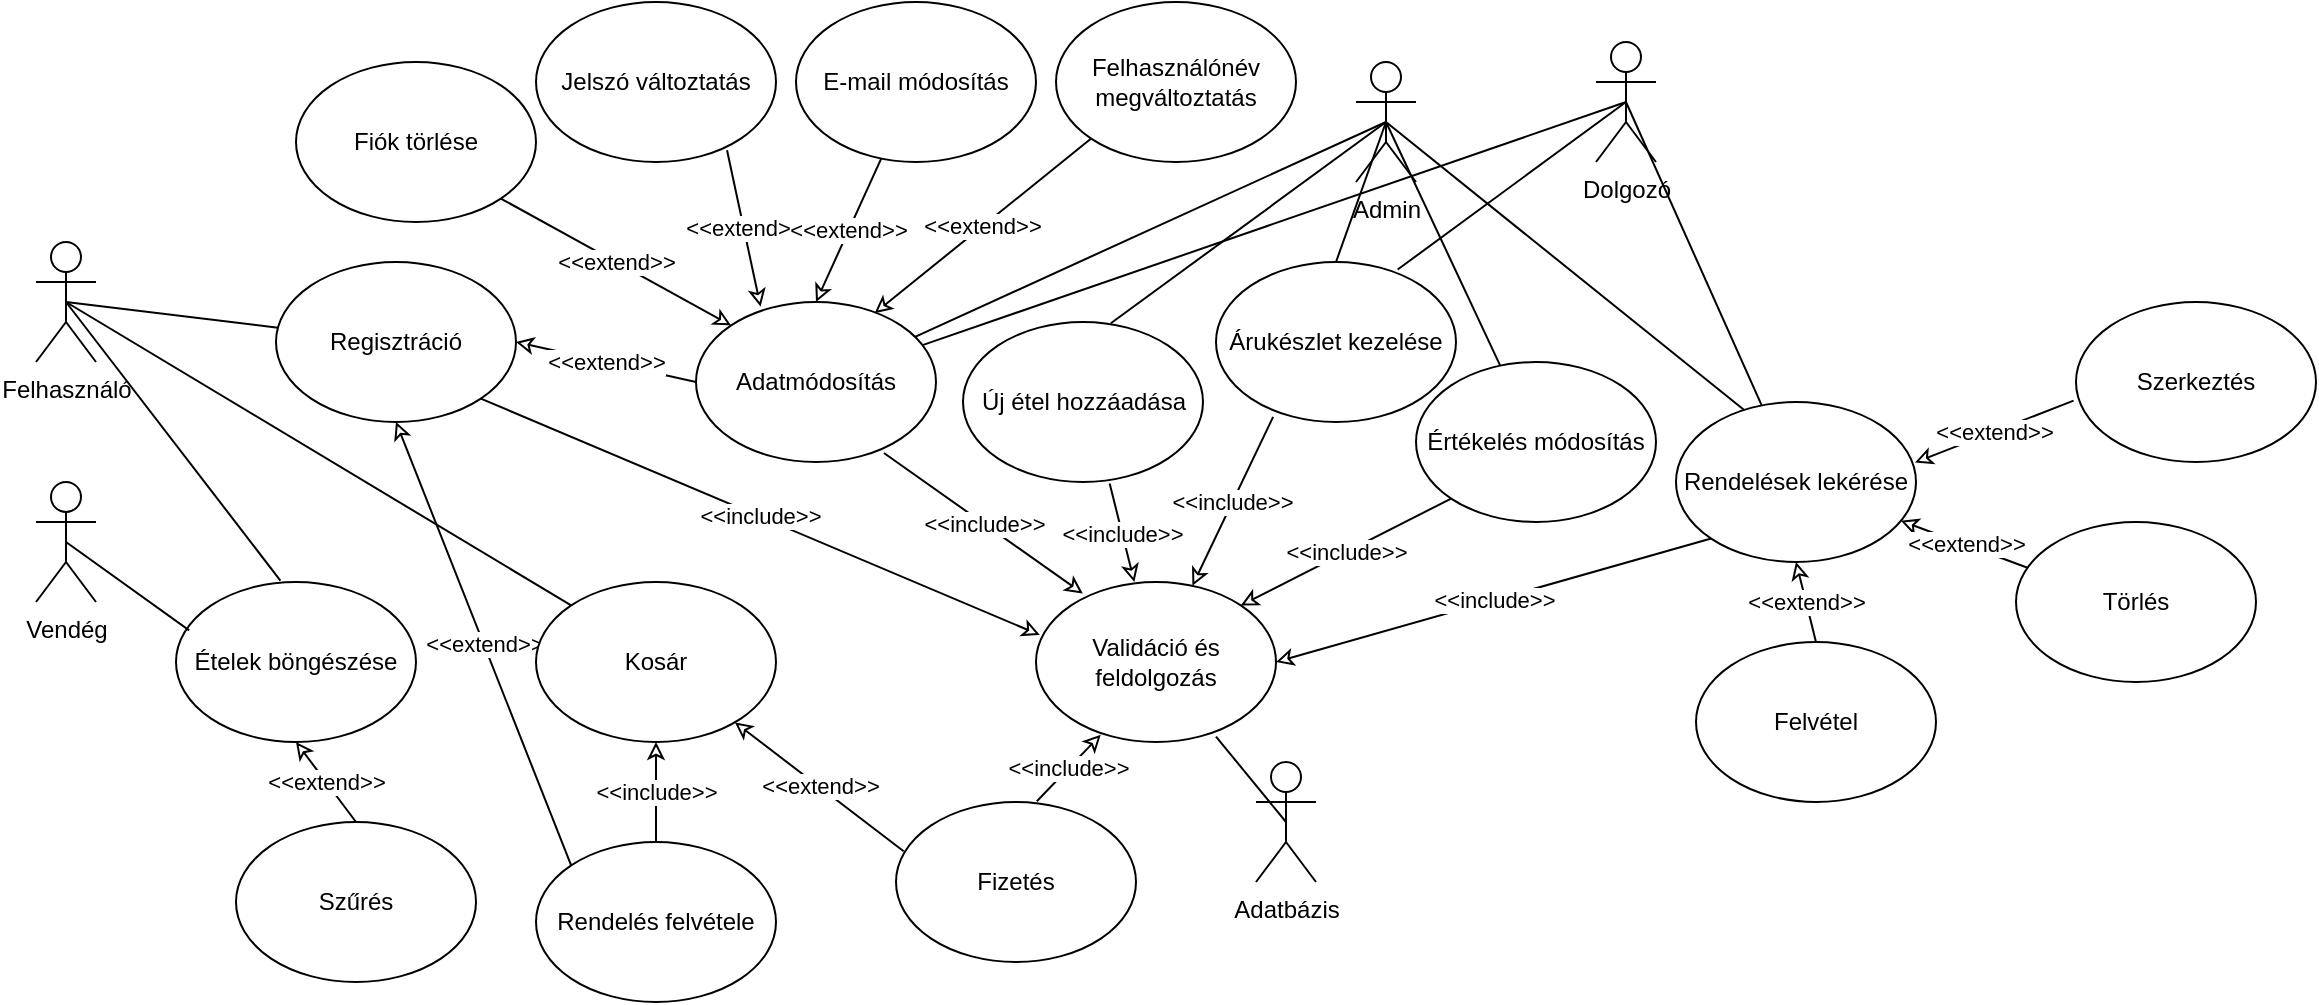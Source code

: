 <mxfile version="20.5.2" type="device"><diagram id="CfDhMgN3HZ7nRGt0cun6" name="Page-1"><mxGraphModel dx="1705" dy="481" grid="1" gridSize="10" guides="1" tooltips="1" connect="1" arrows="1" fold="1" page="1" pageScale="1" pageWidth="827" pageHeight="1169" math="0" shadow="0"><root><mxCell id="0"/><mxCell id="1" parent="0"/><mxCell id="wmzeSsfKtDHwOxKP0rpD-11" value="&amp;lt;&amp;lt;include&amp;gt;&amp;gt;" style="edgeStyle=none;rounded=0;orthogonalLoop=1;jettySize=auto;html=1;entryX=0.5;entryY=1;entryDx=0;entryDy=0;endArrow=classic;endFill=0;" edge="1" parent="1" source="cBYNua36dvkdO8y5Rm0t-1" target="wmzeSsfKtDHwOxKP0rpD-9"><mxGeometry relative="1" as="geometry"/></mxCell><mxCell id="cBYNua36dvkdO8y5Rm0t-1" value="Rendelés felvétele" style="ellipse;whiteSpace=wrap;html=1;" parent="1" vertex="1"><mxGeometry x="200" y="430" width="120" height="80" as="geometry"/></mxCell><mxCell id="wmzeSsfKtDHwOxKP0rpD-17" value="&amp;lt;&amp;lt;include&amp;gt;&amp;gt;" style="edgeStyle=none;rounded=0;orthogonalLoop=1;jettySize=auto;html=1;exitX=1;exitY=1;exitDx=0;exitDy=0;entryX=0.016;entryY=0.331;entryDx=0;entryDy=0;entryPerimeter=0;endArrow=classic;endFill=0;" edge="1" parent="1" source="cBYNua36dvkdO8y5Rm0t-2" target="wmzeSsfKtDHwOxKP0rpD-13"><mxGeometry relative="1" as="geometry"/></mxCell><mxCell id="cBYNua36dvkdO8y5Rm0t-2" value="Regisztráció" style="ellipse;whiteSpace=wrap;html=1;" parent="1" vertex="1"><mxGeometry x="70" y="140" width="120" height="80" as="geometry"/></mxCell><mxCell id="wmzeSsfKtDHwOxKP0rpD-2" style="edgeStyle=none;rounded=0;orthogonalLoop=1;jettySize=auto;html=1;exitX=0.5;exitY=0.5;exitDx=0;exitDy=0;exitPerimeter=0;entryX=0.5;entryY=0;entryDx=0;entryDy=0;endArrow=none;endFill=0;startArrow=none;" edge="1" parent="1" source="cBYNua36dvkdO8y5Rm0t-396"><mxGeometry relative="1" as="geometry"><mxPoint x="80" y="350" as="targetPoint"/></mxGeometry></mxCell><mxCell id="wmzeSsfKtDHwOxKP0rpD-10" style="edgeStyle=none;rounded=0;orthogonalLoop=1;jettySize=auto;html=1;exitX=0.5;exitY=0.5;exitDx=0;exitDy=0;exitPerimeter=0;entryX=0;entryY=0;entryDx=0;entryDy=0;endArrow=none;endFill=0;" edge="1" parent="1" source="cBYNua36dvkdO8y5Rm0t-5" target="wmzeSsfKtDHwOxKP0rpD-9"><mxGeometry relative="1" as="geometry"/></mxCell><mxCell id="wmzeSsfKtDHwOxKP0rpD-18" style="edgeStyle=none;rounded=0;orthogonalLoop=1;jettySize=auto;html=1;exitX=0.5;exitY=0.5;exitDx=0;exitDy=0;exitPerimeter=0;endArrow=none;endFill=0;" edge="1" parent="1" source="cBYNua36dvkdO8y5Rm0t-5" target="cBYNua36dvkdO8y5Rm0t-2"><mxGeometry relative="1" as="geometry"/></mxCell><mxCell id="cBYNua36dvkdO8y5Rm0t-5" value="Felhasználó" style="shape=umlActor;verticalLabelPosition=bottom;verticalAlign=top;html=1;outlineConnect=0;" parent="1" vertex="1"><mxGeometry x="-50" y="130" width="30" height="60" as="geometry"/></mxCell><mxCell id="wmzeSsfKtDHwOxKP0rpD-26" style="edgeStyle=none;rounded=0;orthogonalLoop=1;jettySize=auto;html=1;exitX=0.5;exitY=0.5;exitDx=0;exitDy=0;exitPerimeter=0;endArrow=none;endFill=0;entryX=0.75;entryY=0.966;entryDx=0;entryDy=0;entryPerimeter=0;" edge="1" parent="1" source="cBYNua36dvkdO8y5Rm0t-11" target="wmzeSsfKtDHwOxKP0rpD-13"><mxGeometry relative="1" as="geometry"><mxPoint x="560" y="360" as="targetPoint"/></mxGeometry></mxCell><mxCell id="cBYNua36dvkdO8y5Rm0t-11" value="Adatbázis" style="shape=umlActor;verticalLabelPosition=bottom;verticalAlign=top;html=1;outlineConnect=0;" parent="1" vertex="1"><mxGeometry x="560" y="390" width="30" height="60" as="geometry"/></mxCell><mxCell id="wmzeSsfKtDHwOxKP0rpD-8" value="&amp;lt;&amp;lt;extend&amp;gt;&amp;gt;" style="edgeStyle=none;rounded=0;orthogonalLoop=1;jettySize=auto;html=1;endArrow=classic;endFill=0;exitX=0.032;exitY=0.308;exitDx=0;exitDy=0;exitPerimeter=0;" edge="1" parent="1" source="cBYNua36dvkdO8y5Rm0t-20" target="wmzeSsfKtDHwOxKP0rpD-9"><mxGeometry relative="1" as="geometry"><mxPoint x="510" y="510" as="sourcePoint"/><Array as="points"/></mxGeometry></mxCell><mxCell id="wmzeSsfKtDHwOxKP0rpD-14" value="&amp;lt;&amp;lt;include&amp;gt;&amp;gt;" style="edgeStyle=none;rounded=0;orthogonalLoop=1;jettySize=auto;html=1;exitX=0.587;exitY=-0.005;exitDx=0;exitDy=0;entryX=0.27;entryY=0.954;entryDx=0;entryDy=0;entryPerimeter=0;endArrow=classic;endFill=0;exitPerimeter=0;" edge="1" parent="1" source="cBYNua36dvkdO8y5Rm0t-20" target="wmzeSsfKtDHwOxKP0rpD-13"><mxGeometry relative="1" as="geometry"/></mxCell><mxCell id="cBYNua36dvkdO8y5Rm0t-20" value="Fizetés" style="ellipse;whiteSpace=wrap;html=1;" parent="1" vertex="1"><mxGeometry x="380" y="410" width="120" height="80" as="geometry"/></mxCell><mxCell id="wmzeSsfKtDHwOxKP0rpD-12" style="edgeStyle=none;rounded=0;orthogonalLoop=1;jettySize=auto;html=1;exitX=0.5;exitY=0.5;exitDx=0;exitDy=0;exitPerimeter=0;entryX=0.616;entryY=0.008;entryDx=0;entryDy=0;endArrow=none;endFill=0;entryPerimeter=0;" edge="1" parent="1" source="cBYNua36dvkdO8y5Rm0t-46" target="cBYNua36dvkdO8y5Rm0t-406"><mxGeometry relative="1" as="geometry"/></mxCell><mxCell id="wmzeSsfKtDHwOxKP0rpD-23" style="edgeStyle=none;rounded=0;orthogonalLoop=1;jettySize=auto;html=1;exitX=0.5;exitY=0.5;exitDx=0;exitDy=0;exitPerimeter=0;endArrow=none;endFill=0;" edge="1" parent="1" source="cBYNua36dvkdO8y5Rm0t-46" target="cBYNua36dvkdO8y5Rm0t-47"><mxGeometry relative="1" as="geometry"/></mxCell><mxCell id="wmzeSsfKtDHwOxKP0rpD-35" style="edgeStyle=none;rounded=0;orthogonalLoop=1;jettySize=auto;html=1;exitX=0.5;exitY=0.5;exitDx=0;exitDy=0;exitPerimeter=0;entryX=0.5;entryY=0;entryDx=0;entryDy=0;endArrow=none;endFill=0;" edge="1" parent="1" source="cBYNua36dvkdO8y5Rm0t-46" target="wmzeSsfKtDHwOxKP0rpD-34"><mxGeometry relative="1" as="geometry"/></mxCell><mxCell id="wmzeSsfKtDHwOxKP0rpD-38" style="edgeStyle=none;rounded=0;orthogonalLoop=1;jettySize=auto;html=1;exitX=0.5;exitY=0.5;exitDx=0;exitDy=0;exitPerimeter=0;entryX=0.297;entryY=0.066;entryDx=0;entryDy=0;entryPerimeter=0;endArrow=none;endFill=0;" edge="1" parent="1" source="cBYNua36dvkdO8y5Rm0t-46" target="wmzeSsfKtDHwOxKP0rpD-37"><mxGeometry relative="1" as="geometry"/></mxCell><mxCell id="wmzeSsfKtDHwOxKP0rpD-58" style="edgeStyle=none;rounded=0;orthogonalLoop=1;jettySize=auto;html=1;exitX=0.5;exitY=0.5;exitDx=0;exitDy=0;exitPerimeter=0;endArrow=none;endFill=0;" edge="1" parent="1" source="cBYNua36dvkdO8y5Rm0t-46" target="wmzeSsfKtDHwOxKP0rpD-55"><mxGeometry relative="1" as="geometry"/></mxCell><mxCell id="cBYNua36dvkdO8y5Rm0t-46" value="Admin" style="shape=umlActor;verticalLabelPosition=bottom;verticalAlign=top;html=1;outlineConnect=0;" parent="1" vertex="1"><mxGeometry x="610" y="40" width="30" height="60" as="geometry"/></mxCell><mxCell id="wmzeSsfKtDHwOxKP0rpD-16" value="&amp;lt;&amp;lt;include&amp;gt;&amp;gt;" style="edgeStyle=none;rounded=0;orthogonalLoop=1;jettySize=auto;html=1;exitX=0.783;exitY=0.944;exitDx=0;exitDy=0;entryX=0.195;entryY=0.072;entryDx=0;entryDy=0;endArrow=classic;endFill=0;entryPerimeter=0;exitPerimeter=0;" edge="1" parent="1" source="cBYNua36dvkdO8y5Rm0t-47" target="wmzeSsfKtDHwOxKP0rpD-13"><mxGeometry relative="1" as="geometry"/></mxCell><mxCell id="wmzeSsfKtDHwOxKP0rpD-22" value="&amp;lt;&amp;lt;extend&amp;gt;&amp;gt;" style="edgeStyle=none;rounded=0;orthogonalLoop=1;jettySize=auto;html=1;exitX=0;exitY=0.5;exitDx=0;exitDy=0;entryX=1;entryY=0.5;entryDx=0;entryDy=0;endArrow=classic;endFill=0;" edge="1" parent="1" source="cBYNua36dvkdO8y5Rm0t-47" target="cBYNua36dvkdO8y5Rm0t-2"><mxGeometry relative="1" as="geometry"/></mxCell><mxCell id="cBYNua36dvkdO8y5Rm0t-47" value="Adatmódosítás" style="ellipse;whiteSpace=wrap;html=1;" parent="1" vertex="1"><mxGeometry x="280" y="160" width="120" height="80" as="geometry"/></mxCell><mxCell id="wmzeSsfKtDHwOxKP0rpD-7" value="&amp;lt;&amp;lt;extend&amp;gt;&amp;gt;" style="edgeStyle=none;rounded=0;orthogonalLoop=1;jettySize=auto;html=1;exitX=0;exitY=0;exitDx=0;exitDy=0;endArrow=classic;endFill=0;entryX=0.5;entryY=1;entryDx=0;entryDy=0;" edge="1" parent="1" source="cBYNua36dvkdO8y5Rm0t-1" target="cBYNua36dvkdO8y5Rm0t-2"><mxGeometry relative="1" as="geometry"><mxPoint x="122.426" y="418.284" as="targetPoint"/></mxGeometry></mxCell><mxCell id="wmzeSsfKtDHwOxKP0rpD-15" value="&amp;lt;&amp;lt;include&amp;gt;&amp;gt;" style="edgeStyle=none;rounded=0;orthogonalLoop=1;jettySize=auto;html=1;exitX=0.611;exitY=1.01;exitDx=0;exitDy=0;endArrow=classic;endFill=0;exitPerimeter=0;entryX=0.41;entryY=0;entryDx=0;entryDy=0;entryPerimeter=0;" edge="1" parent="1" source="cBYNua36dvkdO8y5Rm0t-406" target="wmzeSsfKtDHwOxKP0rpD-13"><mxGeometry relative="1" as="geometry"><mxPoint x="680" y="290" as="targetPoint"/></mxGeometry></mxCell><mxCell id="cBYNua36dvkdO8y5Rm0t-406" value="Új étel hozzáadása" style="ellipse;whiteSpace=wrap;html=1;" parent="1" vertex="1"><mxGeometry x="413.5" y="170" width="120" height="80" as="geometry"/></mxCell><mxCell id="wmzeSsfKtDHwOxKP0rpD-6" value="&amp;lt;&amp;lt;extend&amp;gt;&amp;gt;" style="edgeStyle=none;rounded=0;orthogonalLoop=1;jettySize=auto;html=1;exitX=0.5;exitY=0;exitDx=0;exitDy=0;endArrow=classic;endFill=0;entryX=0.5;entryY=1;entryDx=0;entryDy=0;" edge="1" parent="1" source="wmzeSsfKtDHwOxKP0rpD-3" target="cBYNua36dvkdO8y5Rm0t-396"><mxGeometry relative="1" as="geometry"><mxPoint x="90" y="500" as="sourcePoint"/><mxPoint x="83.63" y="429.927" as="targetPoint"/></mxGeometry></mxCell><mxCell id="wmzeSsfKtDHwOxKP0rpD-3" value="Szűrés" style="ellipse;whiteSpace=wrap;html=1;" vertex="1" parent="1"><mxGeometry x="50" y="420" width="120" height="80" as="geometry"/></mxCell><mxCell id="wmzeSsfKtDHwOxKP0rpD-9" value="Kosár" style="ellipse;whiteSpace=wrap;html=1;" vertex="1" parent="1"><mxGeometry x="200" y="300" width="120" height="80" as="geometry"/></mxCell><mxCell id="wmzeSsfKtDHwOxKP0rpD-13" value="Validáció és feldolgozás" style="ellipse;whiteSpace=wrap;html=1;" vertex="1" parent="1"><mxGeometry x="450" y="300" width="120" height="80" as="geometry"/></mxCell><mxCell id="wmzeSsfKtDHwOxKP0rpD-28" value="&amp;lt;&amp;lt;extend&amp;gt;&amp;gt;" style="edgeStyle=none;rounded=0;orthogonalLoop=1;jettySize=auto;html=1;exitX=1;exitY=1;exitDx=0;exitDy=0;entryX=0;entryY=0;entryDx=0;entryDy=0;endArrow=classic;endFill=0;" edge="1" parent="1" source="wmzeSsfKtDHwOxKP0rpD-27" target="cBYNua36dvkdO8y5Rm0t-47"><mxGeometry relative="1" as="geometry"/></mxCell><mxCell id="wmzeSsfKtDHwOxKP0rpD-27" value="Fiók törlése" style="ellipse;whiteSpace=wrap;html=1;" vertex="1" parent="1"><mxGeometry x="80" y="40" width="120" height="80" as="geometry"/></mxCell><mxCell id="cBYNua36dvkdO8y5Rm0t-396" value="Ételek böngészése" style="ellipse;whiteSpace=wrap;html=1;" parent="1" vertex="1"><mxGeometry x="20" y="300" width="120" height="80" as="geometry"/></mxCell><mxCell id="wmzeSsfKtDHwOxKP0rpD-29" value="" style="edgeStyle=none;rounded=0;orthogonalLoop=1;jettySize=auto;html=1;exitX=0.5;exitY=0.5;exitDx=0;exitDy=0;exitPerimeter=0;entryX=0.435;entryY=-0.009;entryDx=0;entryDy=0;endArrow=none;endFill=0;entryPerimeter=0;" edge="1" parent="1" source="cBYNua36dvkdO8y5Rm0t-5" target="cBYNua36dvkdO8y5Rm0t-396"><mxGeometry relative="1" as="geometry"><mxPoint x="65" y="240" as="sourcePoint"/><mxPoint x="80" y="350" as="targetPoint"/></mxGeometry></mxCell><mxCell id="wmzeSsfKtDHwOxKP0rpD-31" value="&amp;lt;&amp;lt;extend&amp;gt;&amp;gt;" style="edgeStyle=none;rounded=0;orthogonalLoop=1;jettySize=auto;html=1;endArrow=classic;endFill=0;entryX=0.269;entryY=0.029;entryDx=0;entryDy=0;entryPerimeter=0;exitX=0.796;exitY=0.927;exitDx=0;exitDy=0;exitPerimeter=0;" edge="1" parent="1" source="wmzeSsfKtDHwOxKP0rpD-30" target="cBYNua36dvkdO8y5Rm0t-47"><mxGeometry relative="1" as="geometry"><mxPoint x="300" y="100" as="sourcePoint"/></mxGeometry></mxCell><mxCell id="wmzeSsfKtDHwOxKP0rpD-30" value="Jelszó változtatás" style="ellipse;whiteSpace=wrap;html=1;" vertex="1" parent="1"><mxGeometry x="200" y="10" width="120" height="80" as="geometry"/></mxCell><mxCell id="wmzeSsfKtDHwOxKP0rpD-33" value="&amp;lt;&amp;lt;extend&amp;gt;&amp;gt;" style="edgeStyle=none;rounded=0;orthogonalLoop=1;jettySize=auto;html=1;endArrow=classic;endFill=0;entryX=0.5;entryY=0;entryDx=0;entryDy=0;" edge="1" parent="1" source="wmzeSsfKtDHwOxKP0rpD-32" target="cBYNua36dvkdO8y5Rm0t-47"><mxGeometry relative="1" as="geometry"/></mxCell><mxCell id="wmzeSsfKtDHwOxKP0rpD-32" value="E-mail módosítás" style="ellipse;whiteSpace=wrap;html=1;" vertex="1" parent="1"><mxGeometry x="330" y="10" width="120" height="80" as="geometry"/></mxCell><mxCell id="wmzeSsfKtDHwOxKP0rpD-36" value="&amp;lt;&amp;lt;include&amp;gt;&amp;gt;" style="edgeStyle=none;rounded=0;orthogonalLoop=1;jettySize=auto;html=1;exitX=0.238;exitY=0.968;exitDx=0;exitDy=0;endArrow=classic;endFill=0;exitPerimeter=0;" edge="1" parent="1" source="wmzeSsfKtDHwOxKP0rpD-34" target="wmzeSsfKtDHwOxKP0rpD-13"><mxGeometry relative="1" as="geometry"/></mxCell><mxCell id="wmzeSsfKtDHwOxKP0rpD-34" value="Árukészlet kezelése" style="ellipse;whiteSpace=wrap;html=1;" vertex="1" parent="1"><mxGeometry x="540" y="140" width="120" height="80" as="geometry"/></mxCell><mxCell id="wmzeSsfKtDHwOxKP0rpD-39" value="&amp;lt;&amp;lt;include&amp;gt;&amp;gt;" style="edgeStyle=none;rounded=0;orthogonalLoop=1;jettySize=auto;html=1;exitX=0;exitY=1;exitDx=0;exitDy=0;entryX=1;entryY=0.5;entryDx=0;entryDy=0;endArrow=classic;endFill=0;" edge="1" parent="1" source="wmzeSsfKtDHwOxKP0rpD-37" target="wmzeSsfKtDHwOxKP0rpD-13"><mxGeometry relative="1" as="geometry"/></mxCell><mxCell id="wmzeSsfKtDHwOxKP0rpD-37" value="Rendelések lekérése" style="ellipse;whiteSpace=wrap;html=1;" vertex="1" parent="1"><mxGeometry x="770" y="210" width="120" height="80" as="geometry"/></mxCell><mxCell id="wmzeSsfKtDHwOxKP0rpD-42" value="&amp;lt;&amp;lt;extend&amp;gt;&amp;gt;" style="edgeStyle=none;rounded=0;orthogonalLoop=1;jettySize=auto;html=1;exitX=0;exitY=1;exitDx=0;exitDy=0;entryX=0.744;entryY=0.07;entryDx=0;entryDy=0;entryPerimeter=0;endArrow=classic;endFill=0;" edge="1" parent="1" source="wmzeSsfKtDHwOxKP0rpD-41" target="cBYNua36dvkdO8y5Rm0t-47"><mxGeometry relative="1" as="geometry"/></mxCell><mxCell id="wmzeSsfKtDHwOxKP0rpD-41" value="Felhasználónév megváltoztatás" style="ellipse;whiteSpace=wrap;html=1;" vertex="1" parent="1"><mxGeometry x="460" y="10" width="120" height="80" as="geometry"/></mxCell><mxCell id="wmzeSsfKtDHwOxKP0rpD-44" style="edgeStyle=none;rounded=0;orthogonalLoop=1;jettySize=auto;html=1;exitX=0.5;exitY=0.5;exitDx=0;exitDy=0;exitPerimeter=0;endArrow=none;endFill=0;" edge="1" parent="1" source="wmzeSsfKtDHwOxKP0rpD-43" target="wmzeSsfKtDHwOxKP0rpD-37"><mxGeometry relative="1" as="geometry"/></mxCell><mxCell id="wmzeSsfKtDHwOxKP0rpD-45" style="edgeStyle=none;rounded=0;orthogonalLoop=1;jettySize=auto;html=1;exitX=0.5;exitY=0.5;exitDx=0;exitDy=0;exitPerimeter=0;endArrow=none;endFill=0;entryX=0.757;entryY=0.047;entryDx=0;entryDy=0;entryPerimeter=0;" edge="1" parent="1" source="wmzeSsfKtDHwOxKP0rpD-43" target="wmzeSsfKtDHwOxKP0rpD-34"><mxGeometry relative="1" as="geometry"><mxPoint x="620" y="150" as="targetPoint"/></mxGeometry></mxCell><mxCell id="wmzeSsfKtDHwOxKP0rpD-46" style="edgeStyle=none;rounded=0;orthogonalLoop=1;jettySize=auto;html=1;exitX=0.5;exitY=0.5;exitDx=0;exitDy=0;exitPerimeter=0;endArrow=none;endFill=0;" edge="1" parent="1" source="wmzeSsfKtDHwOxKP0rpD-43" target="cBYNua36dvkdO8y5Rm0t-47"><mxGeometry relative="1" as="geometry"/></mxCell><mxCell id="wmzeSsfKtDHwOxKP0rpD-43" value="Dolgozó" style="shape=umlActor;verticalLabelPosition=bottom;verticalAlign=top;html=1;outlineConnect=0;" vertex="1" parent="1"><mxGeometry x="730" y="30" width="30" height="60" as="geometry"/></mxCell><mxCell id="wmzeSsfKtDHwOxKP0rpD-48" value="&amp;lt;&amp;lt;extend&amp;gt;&amp;gt;" style="edgeStyle=none;rounded=0;orthogonalLoop=1;jettySize=auto;html=1;exitX=0.5;exitY=0;exitDx=0;exitDy=0;endArrow=classic;endFill=0;entryX=0.5;entryY=1;entryDx=0;entryDy=0;" edge="1" parent="1" source="wmzeSsfKtDHwOxKP0rpD-47" target="wmzeSsfKtDHwOxKP0rpD-37"><mxGeometry relative="1" as="geometry"><mxPoint x="850" y="290" as="targetPoint"/></mxGeometry></mxCell><mxCell id="wmzeSsfKtDHwOxKP0rpD-47" value="Felvétel" style="ellipse;whiteSpace=wrap;html=1;" vertex="1" parent="1"><mxGeometry x="780" y="330" width="120" height="80" as="geometry"/></mxCell><mxCell id="wmzeSsfKtDHwOxKP0rpD-50" style="edgeStyle=none;rounded=0;orthogonalLoop=1;jettySize=auto;html=1;entryX=0.055;entryY=0.302;entryDx=0;entryDy=0;entryPerimeter=0;endArrow=none;endFill=0;exitX=0.5;exitY=0.5;exitDx=0;exitDy=0;exitPerimeter=0;" edge="1" parent="1" source="wmzeSsfKtDHwOxKP0rpD-49" target="cBYNua36dvkdO8y5Rm0t-396"><mxGeometry relative="1" as="geometry"/></mxCell><mxCell id="wmzeSsfKtDHwOxKP0rpD-49" value="Vendég&lt;br&gt;" style="shape=umlActor;verticalLabelPosition=bottom;verticalAlign=top;html=1;outlineConnect=0;" vertex="1" parent="1"><mxGeometry x="-50" y="250" width="30" height="60" as="geometry"/></mxCell><mxCell id="wmzeSsfKtDHwOxKP0rpD-53" value="&amp;lt;&amp;lt;extend&amp;gt;&amp;gt;" style="edgeStyle=none;rounded=0;orthogonalLoop=1;jettySize=auto;html=1;exitX=0.065;exitY=0.295;exitDx=0;exitDy=0;endArrow=classic;endFill=0;exitPerimeter=0;" edge="1" parent="1" source="wmzeSsfKtDHwOxKP0rpD-51" target="wmzeSsfKtDHwOxKP0rpD-37"><mxGeometry relative="1" as="geometry"/></mxCell><mxCell id="wmzeSsfKtDHwOxKP0rpD-51" value="Törlés" style="ellipse;whiteSpace=wrap;html=1;" vertex="1" parent="1"><mxGeometry x="940" y="270" width="120" height="80" as="geometry"/></mxCell><mxCell id="wmzeSsfKtDHwOxKP0rpD-54" value="&amp;lt;&amp;lt;extend&amp;gt;&amp;gt;" style="edgeStyle=none;rounded=0;orthogonalLoop=1;jettySize=auto;html=1;exitX=-0.01;exitY=0.616;exitDx=0;exitDy=0;entryX=0.996;entryY=0.378;entryDx=0;entryDy=0;entryPerimeter=0;endArrow=classic;endFill=0;exitPerimeter=0;" edge="1" parent="1" source="wmzeSsfKtDHwOxKP0rpD-52" target="wmzeSsfKtDHwOxKP0rpD-37"><mxGeometry relative="1" as="geometry"/></mxCell><mxCell id="wmzeSsfKtDHwOxKP0rpD-52" value="Szerkeztés" style="ellipse;whiteSpace=wrap;html=1;" vertex="1" parent="1"><mxGeometry x="970" y="160" width="120" height="80" as="geometry"/></mxCell><mxCell id="wmzeSsfKtDHwOxKP0rpD-60" value="&amp;lt;&amp;lt;include&amp;gt;&amp;gt;" style="edgeStyle=none;rounded=0;orthogonalLoop=1;jettySize=auto;html=1;exitX=0;exitY=1;exitDx=0;exitDy=0;entryX=1;entryY=0;entryDx=0;entryDy=0;endArrow=classic;endFill=0;" edge="1" parent="1" source="wmzeSsfKtDHwOxKP0rpD-55" target="wmzeSsfKtDHwOxKP0rpD-13"><mxGeometry relative="1" as="geometry"/></mxCell><mxCell id="wmzeSsfKtDHwOxKP0rpD-55" value="Értékelés módosítás" style="ellipse;whiteSpace=wrap;html=1;" vertex="1" parent="1"><mxGeometry x="640" y="190" width="120" height="80" as="geometry"/></mxCell></root></mxGraphModel></diagram></mxfile>